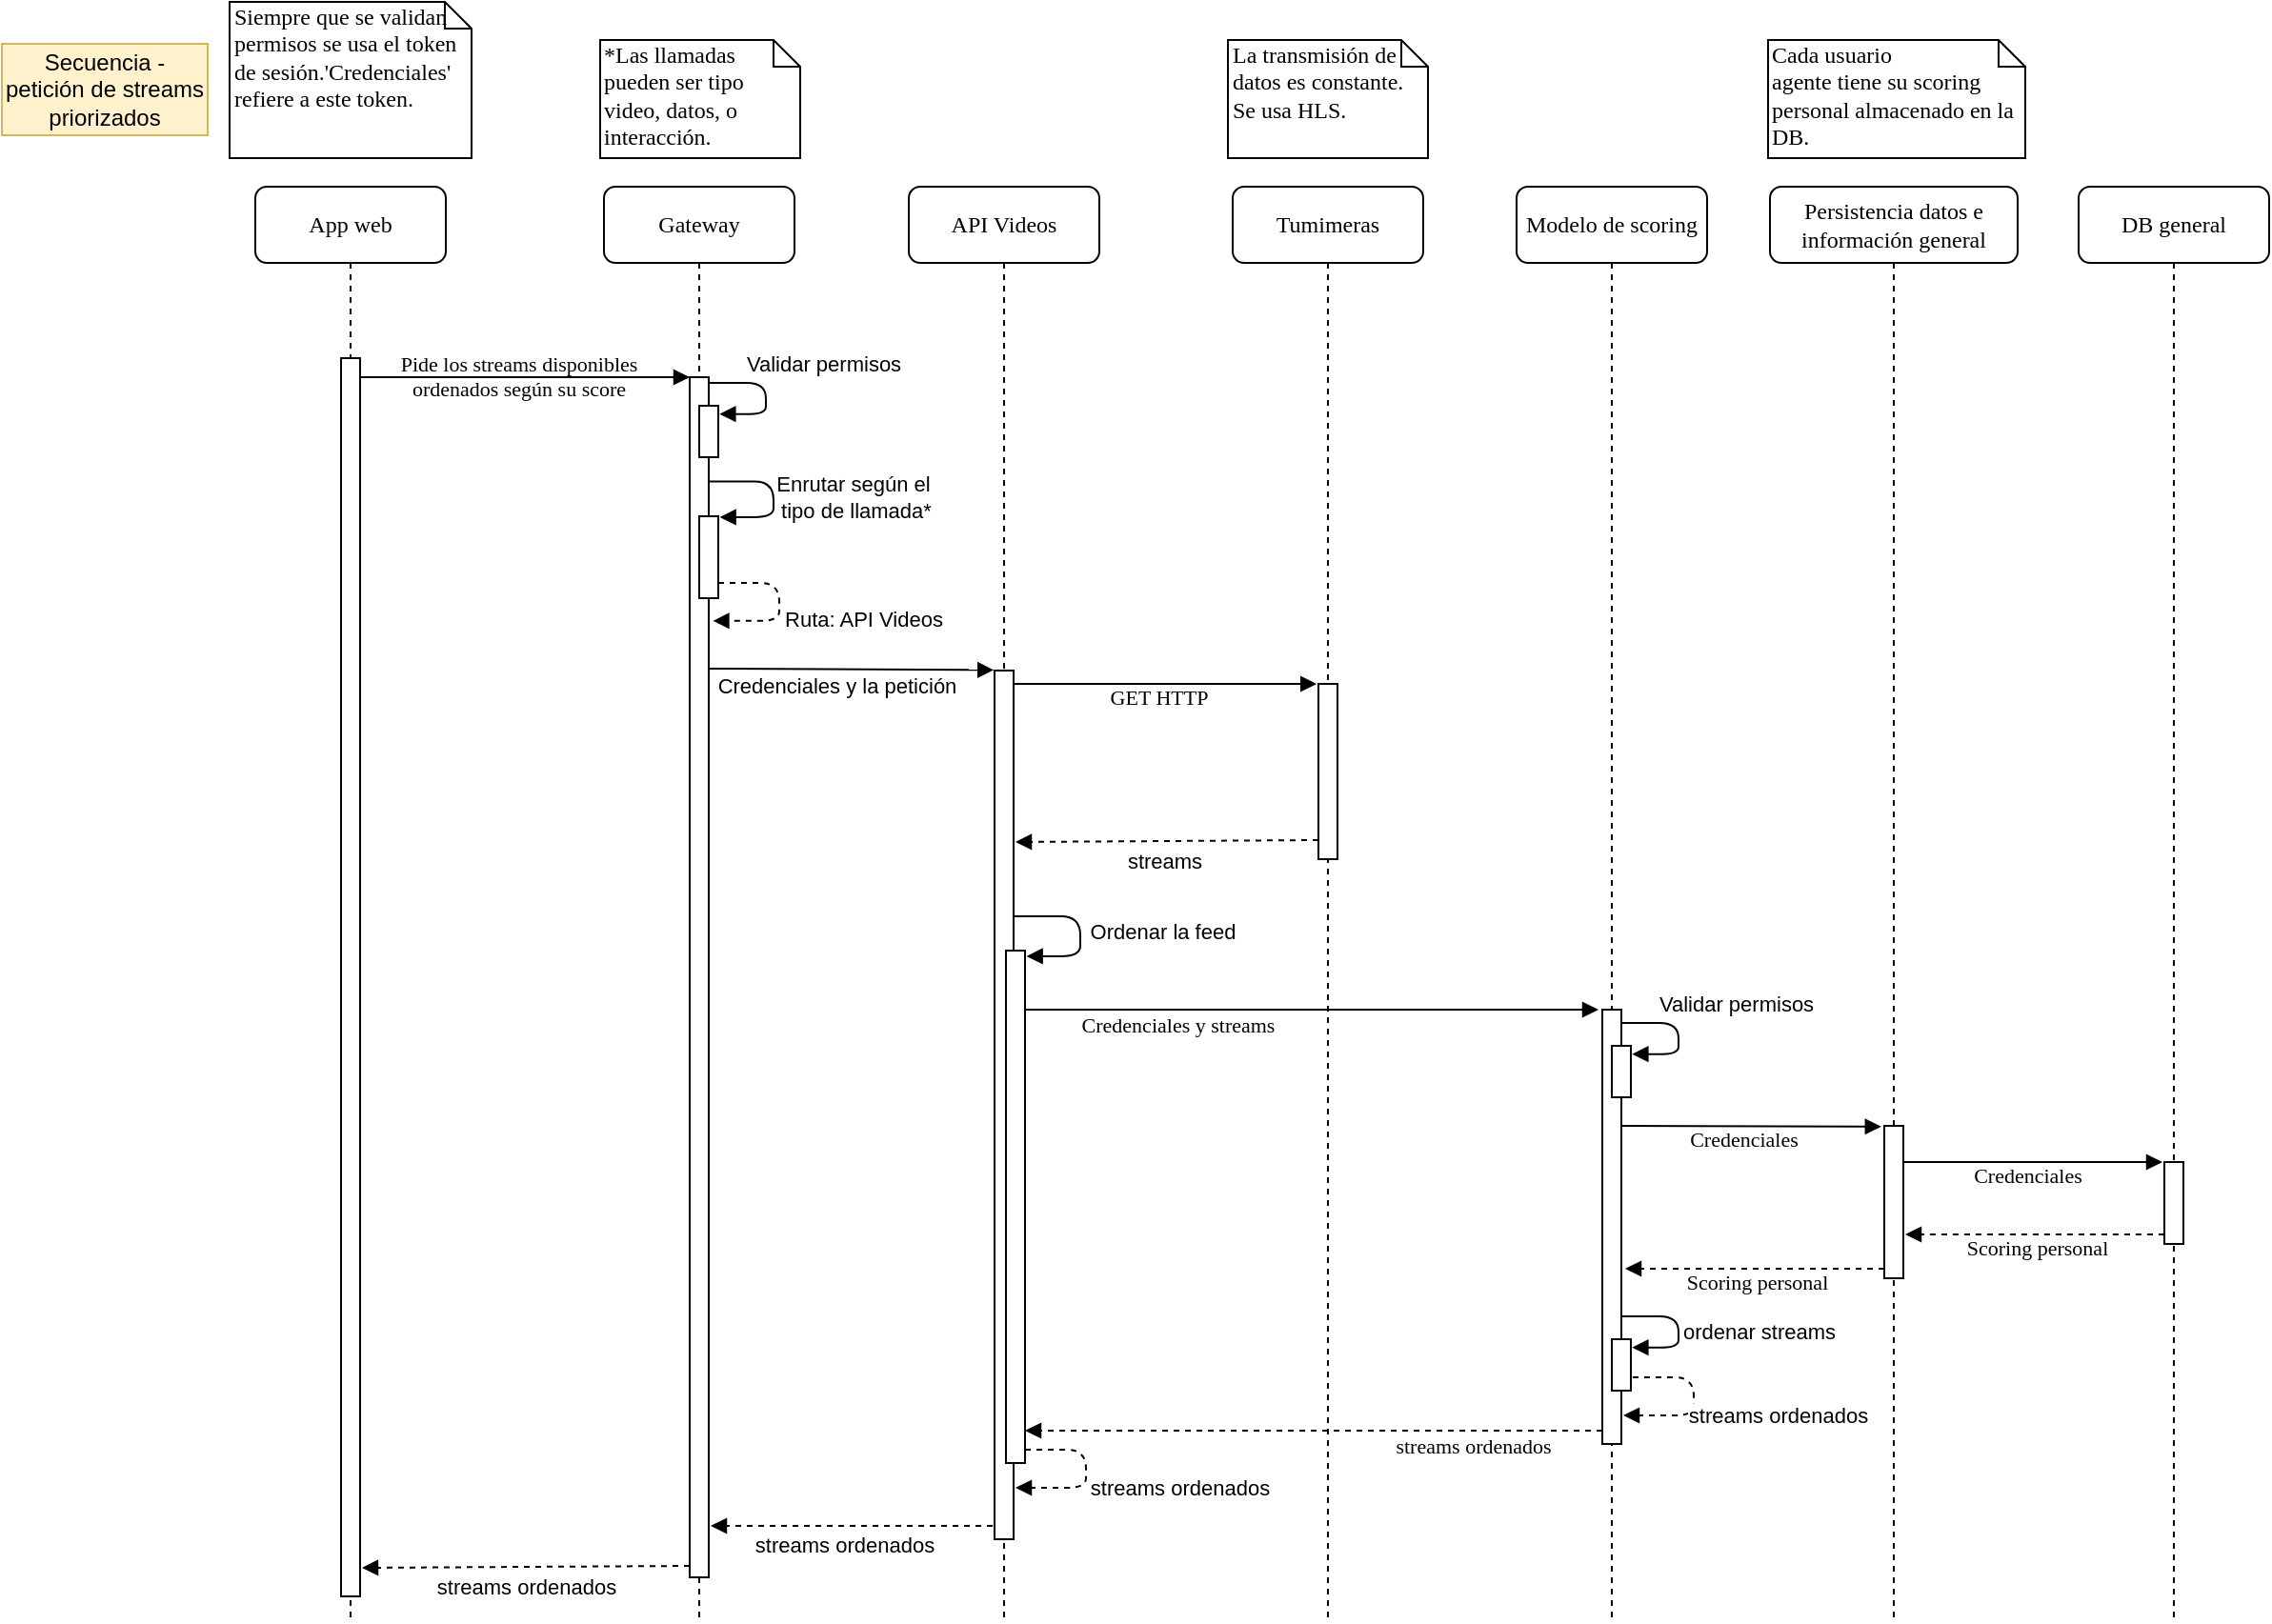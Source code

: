 <mxfile version="27.1.4">
  <diagram name="Page-1" id="13e1069c-82ec-6db2-03f1-153e76fe0fe0">
    <mxGraphModel dx="1141" dy="658" grid="1" gridSize="10" guides="1" tooltips="1" connect="1" arrows="1" fold="1" page="1" pageScale="1" pageWidth="1100" pageHeight="850" background="none" math="0" shadow="0">
      <root>
        <mxCell id="0" />
        <mxCell id="1" parent="0" />
        <mxCell id="7baba1c4bc27f4b0-4" value="Tumimeras" style="shape=umlLifeline;perimeter=lifelinePerimeter;whiteSpace=wrap;html=1;container=0;collapsible=0;recursiveResize=0;outlineConnect=0;rounded=1;shadow=0;comic=0;labelBackgroundColor=none;strokeWidth=1;fontFamily=Verdana;fontSize=12;align=center;" parent="1" vertex="1">
          <mxGeometry x="648" y="97" width="100" height="753" as="geometry" />
        </mxCell>
        <mxCell id="7baba1c4bc27f4b0-2" value="Gateway" style="shape=umlLifeline;perimeter=lifelinePerimeter;whiteSpace=wrap;html=1;container=1;collapsible=0;recursiveResize=0;outlineConnect=0;rounded=1;shadow=0;comic=0;labelBackgroundColor=none;strokeWidth=1;fontFamily=Verdana;fontSize=12;align=center;" parent="1" vertex="1">
          <mxGeometry x="318" y="97" width="100" height="753" as="geometry" />
        </mxCell>
        <mxCell id="7baba1c4bc27f4b0-10" value="" style="html=1;points=[];perimeter=orthogonalPerimeter;rounded=0;shadow=0;comic=0;labelBackgroundColor=none;strokeWidth=1;fontFamily=Verdana;fontSize=12;align=center;" parent="7baba1c4bc27f4b0-2" vertex="1">
          <mxGeometry x="45" y="100" width="10" height="630" as="geometry" />
        </mxCell>
        <mxCell id="8Mr_yOStn-VIHXI9vdsu-19" value="" style="html=1;points=[];perimeter=orthogonalPerimeter;rounded=0;shadow=0;comic=0;labelBackgroundColor=none;strokeWidth=1;fontFamily=Verdana;fontSize=12;align=center;" parent="7baba1c4bc27f4b0-2" vertex="1">
          <mxGeometry x="50" y="173" width="10" height="43" as="geometry" />
        </mxCell>
        <mxCell id="8Mr_yOStn-VIHXI9vdsu-20" value="" style="html=1;verticalAlign=bottom;endArrow=block;labelBackgroundColor=none;fontFamily=Verdana;fontSize=12;edgeStyle=elbowEdgeStyle;elbow=horizontal;endFill=1;exitX=1.015;exitY=0.087;exitDx=0;exitDy=0;exitPerimeter=0;entryX=1.081;entryY=0.011;entryDx=0;entryDy=0;entryPerimeter=0;" parent="7baba1c4bc27f4b0-2" source="7baba1c4bc27f4b0-10" target="8Mr_yOStn-VIHXI9vdsu-19" edge="1">
          <mxGeometry x="-0.041" y="-17" relative="1" as="geometry">
            <mxPoint x="55" y="168" as="sourcePoint" />
            <mxPoint x="61" y="183" as="targetPoint" />
            <mxPoint as="offset" />
            <Array as="points">
              <mxPoint x="89" y="163" />
            </Array>
          </mxGeometry>
        </mxCell>
        <mxCell id="8Mr_yOStn-VIHXI9vdsu-21" value="Enrutar según el&amp;nbsp;&lt;div&gt;tipo&amp;nbsp;&lt;span style=&quot;background-color: light-dark(#ffffff, var(--ge-dark-color, #121212)); color: light-dark(rgb(0, 0, 0), rgb(255, 255, 255));&quot;&gt;de llamada*&lt;/span&gt;&lt;/div&gt;" style="edgeLabel;html=1;align=center;verticalAlign=middle;resizable=0;points=[];" parent="8Mr_yOStn-VIHXI9vdsu-20" vertex="1" connectable="0">
          <mxGeometry x="-0.274" relative="1" as="geometry">
            <mxPoint x="47" y="8" as="offset" />
          </mxGeometry>
        </mxCell>
        <mxCell id="7baba1c4bc27f4b0-3" value="API Videos" style="shape=umlLifeline;perimeter=lifelinePerimeter;whiteSpace=wrap;html=1;container=1;collapsible=0;recursiveResize=0;outlineConnect=0;rounded=1;shadow=0;comic=0;labelBackgroundColor=none;strokeWidth=1;fontFamily=Verdana;fontSize=12;align=center;" parent="1" vertex="1">
          <mxGeometry x="478" y="97" width="100" height="753" as="geometry" />
        </mxCell>
        <mxCell id="7baba1c4bc27f4b0-13" value="" style="html=1;points=[];perimeter=orthogonalPerimeter;rounded=0;shadow=0;comic=0;labelBackgroundColor=none;strokeWidth=1;fontFamily=Verdana;fontSize=12;align=center;" parent="7baba1c4bc27f4b0-3" vertex="1">
          <mxGeometry x="45" y="254" width="10" height="456" as="geometry" />
        </mxCell>
        <mxCell id="HM45WbzW296Gqa-L8QQJ-2" value="" style="html=1;points=[];perimeter=orthogonalPerimeter;rounded=0;shadow=0;comic=0;labelBackgroundColor=none;strokeWidth=1;fontFamily=Verdana;fontSize=12;align=center;" vertex="1" parent="7baba1c4bc27f4b0-3">
          <mxGeometry x="51" y="401" width="10" height="269" as="geometry" />
        </mxCell>
        <mxCell id="HM45WbzW296Gqa-L8QQJ-3" value="" style="html=1;verticalAlign=bottom;endArrow=block;labelBackgroundColor=none;fontFamily=Verdana;fontSize=12;edgeStyle=elbowEdgeStyle;elbow=horizontal;endFill=1;exitX=0.99;exitY=0.283;exitDx=0;exitDy=0;exitPerimeter=0;entryX=1.081;entryY=0.011;entryDx=0;entryDy=0;entryPerimeter=0;" edge="1" parent="7baba1c4bc27f4b0-3" target="HM45WbzW296Gqa-L8QQJ-2" source="7baba1c4bc27f4b0-13">
          <mxGeometry x="-0.041" y="-17" relative="1" as="geometry">
            <mxPoint x="56" y="383" as="sourcePoint" />
            <mxPoint x="62" y="411" as="targetPoint" />
            <mxPoint as="offset" />
            <Array as="points">
              <mxPoint x="90" y="391" />
            </Array>
          </mxGeometry>
        </mxCell>
        <mxCell id="HM45WbzW296Gqa-L8QQJ-4" value="Ordenar la feed" style="edgeLabel;html=1;align=center;verticalAlign=middle;resizable=0;points=[];" vertex="1" connectable="0" parent="HM45WbzW296Gqa-L8QQJ-3">
          <mxGeometry x="-0.274" relative="1" as="geometry">
            <mxPoint x="47" y="8" as="offset" />
          </mxGeometry>
        </mxCell>
        <mxCell id="HM45WbzW296Gqa-L8QQJ-5" value="" style="html=1;verticalAlign=bottom;endArrow=block;labelBackgroundColor=none;fontFamily=Verdana;fontSize=12;edgeStyle=elbowEdgeStyle;elbow=horizontal;endFill=1;exitX=1.167;exitY=0.145;exitDx=0;exitDy=0;exitPerimeter=0;dashed=1;" edge="1" parent="7baba1c4bc27f4b0-3">
          <mxGeometry x="-0.041" y="-17" relative="1" as="geometry">
            <mxPoint x="61" y="663" as="sourcePoint" />
            <mxPoint x="56" y="683" as="targetPoint" />
            <mxPoint as="offset" />
            <Array as="points">
              <mxPoint x="93" y="669" />
            </Array>
          </mxGeometry>
        </mxCell>
        <mxCell id="HM45WbzW296Gqa-L8QQJ-6" value="streams ordenados" style="edgeLabel;html=1;align=center;verticalAlign=middle;resizable=0;points=[];" vertex="1" connectable="0" parent="HM45WbzW296Gqa-L8QQJ-5">
          <mxGeometry x="-0.274" relative="1" as="geometry">
            <mxPoint x="49" y="19" as="offset" />
          </mxGeometry>
        </mxCell>
        <mxCell id="7baba1c4bc27f4b0-5" value="Modelo de scoring" style="shape=umlLifeline;perimeter=lifelinePerimeter;whiteSpace=wrap;html=1;container=1;collapsible=0;recursiveResize=0;outlineConnect=0;rounded=1;shadow=0;comic=0;labelBackgroundColor=none;strokeWidth=1;fontFamily=Verdana;fontSize=12;align=center;" parent="1" vertex="1">
          <mxGeometry x="797" y="97" width="100" height="753" as="geometry" />
        </mxCell>
        <mxCell id="7baba1c4bc27f4b0-19" value="" style="html=1;points=[];perimeter=orthogonalPerimeter;rounded=0;shadow=0;comic=0;labelBackgroundColor=none;strokeWidth=1;fontFamily=Verdana;fontSize=12;align=center;" parent="7baba1c4bc27f4b0-5" vertex="1">
          <mxGeometry x="45" y="432" width="10" height="228" as="geometry" />
        </mxCell>
        <mxCell id="HM45WbzW296Gqa-L8QQJ-15" value="" style="html=1;points=[];perimeter=orthogonalPerimeter;rounded=0;shadow=0;comic=0;labelBackgroundColor=none;strokeWidth=1;fontFamily=Verdana;fontSize=12;align=center;" vertex="1" parent="7baba1c4bc27f4b0-5">
          <mxGeometry x="50" y="605" width="10" height="27" as="geometry" />
        </mxCell>
        <mxCell id="HM45WbzW296Gqa-L8QQJ-16" value="" style="html=1;verticalAlign=bottom;endArrow=block;labelBackgroundColor=none;fontFamily=Verdana;fontSize=12;edgeStyle=elbowEdgeStyle;elbow=horizontal;entryX=1.067;entryY=0.16;entryDx=0;entryDy=0;entryPerimeter=0;" edge="1" parent="7baba1c4bc27f4b0-5" target="HM45WbzW296Gqa-L8QQJ-15">
          <mxGeometry x="-0.041" y="-17" relative="1" as="geometry">
            <mxPoint x="55" y="593" as="sourcePoint" />
            <mxPoint x="105" y="623" as="targetPoint" />
            <mxPoint as="offset" />
            <Array as="points">
              <mxPoint x="85" y="603" />
            </Array>
          </mxGeometry>
        </mxCell>
        <mxCell id="HM45WbzW296Gqa-L8QQJ-17" value="ordenar streams" style="edgeLabel;html=1;align=center;verticalAlign=middle;resizable=0;points=[];" vertex="1" connectable="0" parent="HM45WbzW296Gqa-L8QQJ-16">
          <mxGeometry x="-0.274" relative="1" as="geometry">
            <mxPoint x="46" y="8" as="offset" />
          </mxGeometry>
        </mxCell>
        <mxCell id="HM45WbzW296Gqa-L8QQJ-20" value="&lt;span style=&quot;font-size: 11px;&quot;&gt;streams ordenados&lt;/span&gt;" style="html=1;verticalAlign=bottom;endArrow=block;labelBackgroundColor=none;fontFamily=Verdana;fontSize=12;elbow=vertical;dashed=1;" edge="1" parent="7baba1c4bc27f4b0-5">
          <mxGeometry x="-0.551" y="17" relative="1" as="geometry">
            <mxPoint x="45" y="653" as="sourcePoint" />
            <mxPoint as="offset" />
            <mxPoint x="-258" y="653" as="targetPoint" />
          </mxGeometry>
        </mxCell>
        <mxCell id="7baba1c4bc27f4b0-6" value="Persistencia datos e información general" style="shape=umlLifeline;perimeter=lifelinePerimeter;whiteSpace=wrap;html=1;container=0;collapsible=0;recursiveResize=0;outlineConnect=0;rounded=1;shadow=0;comic=0;labelBackgroundColor=none;strokeWidth=1;fontFamily=Verdana;fontSize=12;align=center;" parent="1" vertex="1">
          <mxGeometry x="930" y="97" width="130" height="753" as="geometry" />
        </mxCell>
        <mxCell id="7baba1c4bc27f4b0-7" value="DB general" style="shape=umlLifeline;perimeter=lifelinePerimeter;whiteSpace=wrap;html=1;container=1;collapsible=0;recursiveResize=0;outlineConnect=0;rounded=1;shadow=0;comic=0;labelBackgroundColor=none;strokeWidth=1;fontFamily=Verdana;fontSize=12;align=center;" parent="1" vertex="1">
          <mxGeometry x="1092" y="97" width="100" height="753" as="geometry" />
        </mxCell>
        <mxCell id="8Mr_yOStn-VIHXI9vdsu-43" value="" style="html=1;points=[];perimeter=orthogonalPerimeter;rounded=0;shadow=0;comic=0;labelBackgroundColor=none;strokeWidth=1;fontFamily=Verdana;fontSize=12;align=center;" parent="7baba1c4bc27f4b0-7" vertex="1">
          <mxGeometry x="45" y="512" width="10" height="43" as="geometry" />
        </mxCell>
        <mxCell id="HM45WbzW296Gqa-L8QQJ-12" value="&lt;span style=&quot;font-size: 11px;&quot;&gt;Credenciales&lt;/span&gt;" style="html=1;verticalAlign=bottom;endArrow=block;labelBackgroundColor=none;fontFamily=Verdana;fontSize=12;elbow=vertical;entryX=-0.16;entryY=0.005;entryDx=0;entryDy=0;entryPerimeter=0;" edge="1" parent="7baba1c4bc27f4b0-7">
          <mxGeometry x="-0.051" y="-16" relative="1" as="geometry">
            <mxPoint x="-92" y="512" as="sourcePoint" />
            <mxPoint as="offset" />
            <mxPoint x="44" y="512" as="targetPoint" />
          </mxGeometry>
        </mxCell>
        <mxCell id="7baba1c4bc27f4b0-8" value="App web" style="shape=umlLifeline;perimeter=lifelinePerimeter;whiteSpace=wrap;html=1;container=1;collapsible=0;recursiveResize=0;outlineConnect=0;rounded=1;shadow=0;comic=0;labelBackgroundColor=none;strokeWidth=1;fontFamily=Verdana;fontSize=12;align=center;" parent="1" vertex="1">
          <mxGeometry x="135" y="97" width="100" height="753" as="geometry" />
        </mxCell>
        <mxCell id="7baba1c4bc27f4b0-9" value="" style="html=1;points=[];perimeter=orthogonalPerimeter;rounded=0;shadow=0;comic=0;labelBackgroundColor=none;strokeWidth=1;fontFamily=Verdana;fontSize=12;align=center;" parent="7baba1c4bc27f4b0-8" vertex="1">
          <mxGeometry x="45" y="90" width="10" height="650" as="geometry" />
        </mxCell>
        <mxCell id="8Mr_yOStn-VIHXI9vdsu-60" value="" style="html=1;verticalAlign=bottom;endArrow=block;labelBackgroundColor=none;fontFamily=Verdana;fontSize=12;elbow=vertical;dashed=1;" parent="7baba1c4bc27f4b0-8" edge="1">
          <mxGeometry relative="1" as="geometry">
            <mxPoint x="228" y="724" as="sourcePoint" />
            <mxPoint x="56" y="725" as="targetPoint" />
          </mxGeometry>
        </mxCell>
        <mxCell id="8Mr_yOStn-VIHXI9vdsu-61" value="streams ordenados" style="edgeLabel;html=1;align=center;verticalAlign=middle;resizable=0;points=[];" parent="8Mr_yOStn-VIHXI9vdsu-60" vertex="1" connectable="0">
          <mxGeometry x="-0.327" y="-1" relative="1" as="geometry">
            <mxPoint x="-28" y="11" as="offset" />
          </mxGeometry>
        </mxCell>
        <mxCell id="7baba1c4bc27f4b0-17" value="&lt;span style=&quot;font-size: 11px;&quot;&gt;GET HTTP&lt;/span&gt;" style="html=1;verticalAlign=bottom;endArrow=block;labelBackgroundColor=none;fontFamily=Verdana;fontSize=12;elbow=vertical;entryX=-0.09;entryY=0;entryDx=0;entryDy=0;entryPerimeter=0;" parent="1" target="7baba1c4bc27f4b0-16" edge="1">
          <mxGeometry x="-0.051" y="-16" relative="1" as="geometry">
            <mxPoint x="533" y="358" as="sourcePoint" />
            <mxPoint as="offset" />
          </mxGeometry>
        </mxCell>
        <mxCell id="7baba1c4bc27f4b0-11" value="Pide los streams disponibles&lt;div&gt;ordenados según su score&lt;/div&gt;" style="html=1;verticalAlign=bottom;endArrow=block;entryX=0;entryY=0;labelBackgroundColor=none;fontFamily=Verdana;fontSize=11;edgeStyle=elbowEdgeStyle;elbow=vertical;" parent="1" source="7baba1c4bc27f4b0-9" target="7baba1c4bc27f4b0-10" edge="1">
          <mxGeometry x="-0.041" y="-15" relative="1" as="geometry">
            <mxPoint x="255" y="207" as="sourcePoint" />
            <mxPoint as="offset" />
          </mxGeometry>
        </mxCell>
        <mxCell id="7baba1c4bc27f4b0-40" value="Siempre que se validan permisos se usa el token de sesión.&#39;Credenciales&#39; refiere a este token." style="shape=note;whiteSpace=wrap;html=1;size=14;verticalAlign=top;align=left;spacingTop=-6;rounded=0;shadow=0;comic=0;labelBackgroundColor=none;strokeWidth=1;fontFamily=Verdana;fontSize=12" parent="1" vertex="1">
          <mxGeometry x="121.5" width="127" height="82" as="geometry" />
        </mxCell>
        <mxCell id="7baba1c4bc27f4b0-41" value="*Las llamadas pueden ser tipo video, datos, o interacción." style="shape=note;whiteSpace=wrap;html=1;size=14;verticalAlign=top;align=left;spacingTop=-6;rounded=0;shadow=0;comic=0;labelBackgroundColor=none;strokeWidth=1;fontFamily=Verdana;fontSize=12" parent="1" vertex="1">
          <mxGeometry x="316" y="20" width="105" height="62" as="geometry" />
        </mxCell>
        <mxCell id="8Mr_yOStn-VIHXI9vdsu-14" value="" style="html=1;points=[];perimeter=orthogonalPerimeter;rounded=0;shadow=0;comic=0;labelBackgroundColor=none;strokeWidth=1;fontFamily=Verdana;fontSize=12;align=center;" parent="1" vertex="1">
          <mxGeometry x="368" y="212" width="10" height="27" as="geometry" />
        </mxCell>
        <mxCell id="8Mr_yOStn-VIHXI9vdsu-15" value="" style="html=1;verticalAlign=bottom;endArrow=block;labelBackgroundColor=none;fontFamily=Verdana;fontSize=12;edgeStyle=elbowEdgeStyle;elbow=horizontal;entryX=1.067;entryY=0.16;entryDx=0;entryDy=0;entryPerimeter=0;" parent="1" target="8Mr_yOStn-VIHXI9vdsu-14" edge="1">
          <mxGeometry x="-0.041" y="-17" relative="1" as="geometry">
            <mxPoint x="373" y="200" as="sourcePoint" />
            <mxPoint x="423" y="230" as="targetPoint" />
            <mxPoint as="offset" />
            <Array as="points">
              <mxPoint x="403" y="210" />
            </Array>
          </mxGeometry>
        </mxCell>
        <mxCell id="8Mr_yOStn-VIHXI9vdsu-16" value="Validar permisos" style="edgeLabel;html=1;align=center;verticalAlign=middle;resizable=0;points=[];" parent="8Mr_yOStn-VIHXI9vdsu-15" vertex="1" connectable="0">
          <mxGeometry x="-0.274" relative="1" as="geometry">
            <mxPoint x="34" y="-10" as="offset" />
          </mxGeometry>
        </mxCell>
        <mxCell id="8Mr_yOStn-VIHXI9vdsu-22" value="" style="html=1;verticalAlign=bottom;endArrow=block;labelBackgroundColor=none;fontFamily=Verdana;fontSize=12;elbow=vertical;entryX=-0.04;entryY=-0.005;entryDx=0;entryDy=0;entryPerimeter=0;" parent="1" edge="1">
          <mxGeometry x="-0.041" y="-17" relative="1" as="geometry">
            <mxPoint x="373" y="350" as="sourcePoint" />
            <mxPoint x="522.6" y="350.72" as="targetPoint" />
            <mxPoint as="offset" />
          </mxGeometry>
        </mxCell>
        <mxCell id="8Mr_yOStn-VIHXI9vdsu-23" value="Credenciales y la petición" style="edgeLabel;html=1;align=center;verticalAlign=middle;resizable=0;points=[];" parent="8Mr_yOStn-VIHXI9vdsu-22" vertex="1" connectable="0">
          <mxGeometry x="-0.384" relative="1" as="geometry">
            <mxPoint x="21" y="9" as="offset" />
          </mxGeometry>
        </mxCell>
        <mxCell id="7baba1c4bc27f4b0-16" value="" style="html=1;points=[];perimeter=orthogonalPerimeter;rounded=0;shadow=0;comic=0;labelBackgroundColor=none;strokeWidth=1;fontFamily=Verdana;fontSize=12;align=center;" parent="1" vertex="1">
          <mxGeometry x="693" y="358" width="10" height="92" as="geometry" />
        </mxCell>
        <mxCell id="8Mr_yOStn-VIHXI9vdsu-34" value="" style="html=1;verticalAlign=bottom;endArrow=block;labelBackgroundColor=none;fontFamily=Verdana;fontSize=12;edgeStyle=elbowEdgeStyle;elbow=horizontal;endFill=1;exitX=1.167;exitY=0.145;exitDx=0;exitDy=0;exitPerimeter=0;entryX=1.221;entryY=0.203;entryDx=0;entryDy=0;entryPerimeter=0;dashed=1;" parent="1" target="7baba1c4bc27f4b0-10" edge="1">
          <mxGeometry x="-0.041" y="-17" relative="1" as="geometry">
            <mxPoint x="378" y="305" as="sourcePoint" />
            <mxPoint x="382" y="321" as="targetPoint" />
            <mxPoint as="offset" />
            <Array as="points">
              <mxPoint x="410" y="311" />
            </Array>
          </mxGeometry>
        </mxCell>
        <mxCell id="8Mr_yOStn-VIHXI9vdsu-35" value="Ruta: API Videos" style="edgeLabel;html=1;align=center;verticalAlign=middle;resizable=0;points=[];" parent="8Mr_yOStn-VIHXI9vdsu-34" vertex="1" connectable="0">
          <mxGeometry x="-0.274" relative="1" as="geometry">
            <mxPoint x="44" y="19" as="offset" />
          </mxGeometry>
        </mxCell>
        <mxCell id="8Mr_yOStn-VIHXI9vdsu-56" value="" style="html=1;verticalAlign=bottom;endArrow=block;labelBackgroundColor=none;fontFamily=Verdana;fontSize=12;elbow=vertical;dashed=1;" parent="1" edge="1">
          <mxGeometry relative="1" as="geometry">
            <mxPoint x="693" y="440" as="sourcePoint" />
            <mxPoint x="534" y="441" as="targetPoint" />
          </mxGeometry>
        </mxCell>
        <mxCell id="8Mr_yOStn-VIHXI9vdsu-57" value="streams" style="edgeLabel;html=1;align=center;verticalAlign=middle;resizable=0;points=[];" parent="8Mr_yOStn-VIHXI9vdsu-56" vertex="1" connectable="0">
          <mxGeometry x="-0.327" y="-1" relative="1" as="geometry">
            <mxPoint x="-28" y="11" as="offset" />
          </mxGeometry>
        </mxCell>
        <mxCell id="8Mr_yOStn-VIHXI9vdsu-58" value="" style="html=1;verticalAlign=bottom;endArrow=block;labelBackgroundColor=none;fontFamily=Verdana;fontSize=12;elbow=vertical;dashed=1;" parent="1" edge="1">
          <mxGeometry relative="1" as="geometry">
            <mxPoint x="522" y="800" as="sourcePoint" />
            <mxPoint x="374" y="800" as="targetPoint" />
          </mxGeometry>
        </mxCell>
        <mxCell id="8Mr_yOStn-VIHXI9vdsu-59" value="streams ordenados" style="edgeLabel;html=1;align=center;verticalAlign=middle;resizable=0;points=[];" parent="8Mr_yOStn-VIHXI9vdsu-58" vertex="1" connectable="0">
          <mxGeometry x="-0.327" y="-1" relative="1" as="geometry">
            <mxPoint x="-28" y="11" as="offset" />
          </mxGeometry>
        </mxCell>
        <mxCell id="8Mr_yOStn-VIHXI9vdsu-72" value="Secuencia - petición de streams priorizados" style="rounded=0;whiteSpace=wrap;html=1;fillColor=#fff2cc;strokeColor=#d6b656;" parent="1" vertex="1">
          <mxGeometry x="2" y="22" width="108" height="48" as="geometry" />
        </mxCell>
        <mxCell id="8Mr_yOStn-VIHXI9vdsu-38" value="" style="html=1;points=[];perimeter=orthogonalPerimeter;rounded=0;shadow=0;comic=0;labelBackgroundColor=none;strokeWidth=1;fontFamily=Verdana;fontSize=12;align=center;" parent="1" vertex="1">
          <mxGeometry x="990" y="590" width="10" height="80" as="geometry" />
        </mxCell>
        <mxCell id="HM45WbzW296Gqa-L8QQJ-1" value="La transmisión de datos es constante. Se usa HLS." style="shape=note;whiteSpace=wrap;html=1;size=14;verticalAlign=top;align=left;spacingTop=-6;rounded=0;shadow=0;comic=0;labelBackgroundColor=none;strokeWidth=1;fontFamily=Verdana;fontSize=12" vertex="1" parent="1">
          <mxGeometry x="645.5" y="20" width="105" height="62" as="geometry" />
        </mxCell>
        <mxCell id="HM45WbzW296Gqa-L8QQJ-7" value="&lt;span style=&quot;font-size: 11px;&quot;&gt;Credenciales y streams&lt;/span&gt;" style="html=1;verticalAlign=bottom;endArrow=block;labelBackgroundColor=none;fontFamily=Verdana;fontSize=12;elbow=vertical;entryX=-0.2;entryY=0;entryDx=0;entryDy=0;entryPerimeter=0;" edge="1" parent="1" target="7baba1c4bc27f4b0-19">
          <mxGeometry x="-0.47" y="-17" relative="1" as="geometry">
            <mxPoint x="539" y="529" as="sourcePoint" />
            <mxPoint as="offset" />
            <mxPoint x="699" y="530" as="targetPoint" />
          </mxGeometry>
        </mxCell>
        <mxCell id="HM45WbzW296Gqa-L8QQJ-8" value="" style="html=1;points=[];perimeter=orthogonalPerimeter;rounded=0;shadow=0;comic=0;labelBackgroundColor=none;strokeWidth=1;fontFamily=Verdana;fontSize=12;align=center;" vertex="1" parent="1">
          <mxGeometry x="847" y="548" width="10" height="27" as="geometry" />
        </mxCell>
        <mxCell id="HM45WbzW296Gqa-L8QQJ-9" value="" style="html=1;verticalAlign=bottom;endArrow=block;labelBackgroundColor=none;fontFamily=Verdana;fontSize=12;edgeStyle=elbowEdgeStyle;elbow=horizontal;entryX=1.067;entryY=0.16;entryDx=0;entryDy=0;entryPerimeter=0;" edge="1" parent="1" target="HM45WbzW296Gqa-L8QQJ-8">
          <mxGeometry x="-0.041" y="-17" relative="1" as="geometry">
            <mxPoint x="852" y="536" as="sourcePoint" />
            <mxPoint x="902" y="566" as="targetPoint" />
            <mxPoint as="offset" />
            <Array as="points">
              <mxPoint x="882" y="546" />
            </Array>
          </mxGeometry>
        </mxCell>
        <mxCell id="HM45WbzW296Gqa-L8QQJ-10" value="Validar permisos" style="edgeLabel;html=1;align=center;verticalAlign=middle;resizable=0;points=[];" vertex="1" connectable="0" parent="HM45WbzW296Gqa-L8QQJ-9">
          <mxGeometry x="-0.274" relative="1" as="geometry">
            <mxPoint x="34" y="-10" as="offset" />
          </mxGeometry>
        </mxCell>
        <mxCell id="HM45WbzW296Gqa-L8QQJ-11" value="&lt;span style=&quot;font-size: 11px;&quot;&gt;Credenciales&lt;/span&gt;" style="html=1;verticalAlign=bottom;endArrow=block;labelBackgroundColor=none;fontFamily=Verdana;fontSize=12;elbow=vertical;entryX=-0.16;entryY=0.005;entryDx=0;entryDy=0;entryPerimeter=0;" edge="1" parent="1" target="8Mr_yOStn-VIHXI9vdsu-38">
          <mxGeometry x="-0.051" y="-16" relative="1" as="geometry">
            <mxPoint x="852" y="590" as="sourcePoint" />
            <mxPoint as="offset" />
            <mxPoint x="990" y="590" as="targetPoint" />
          </mxGeometry>
        </mxCell>
        <mxCell id="HM45WbzW296Gqa-L8QQJ-13" value="&lt;span style=&quot;font-size: 11px;&quot;&gt;Scoring personal&lt;/span&gt;" style="html=1;verticalAlign=bottom;endArrow=block;labelBackgroundColor=none;fontFamily=Verdana;fontSize=12;elbow=vertical;dashed=1;" edge="1" parent="1">
          <mxGeometry x="-0.015" y="16" relative="1" as="geometry">
            <mxPoint x="1137" y="647" as="sourcePoint" />
            <mxPoint as="offset" />
            <mxPoint x="1001" y="647" as="targetPoint" />
          </mxGeometry>
        </mxCell>
        <mxCell id="HM45WbzW296Gqa-L8QQJ-14" value="&lt;span style=&quot;font-size: 11px;&quot;&gt;Scoring personal&lt;/span&gt;" style="html=1;verticalAlign=bottom;endArrow=block;labelBackgroundColor=none;fontFamily=Verdana;fontSize=12;elbow=vertical;dashed=1;" edge="1" parent="1">
          <mxGeometry x="-0.015" y="16" relative="1" as="geometry">
            <mxPoint x="990" y="665" as="sourcePoint" />
            <mxPoint as="offset" />
            <mxPoint x="854" y="665" as="targetPoint" />
          </mxGeometry>
        </mxCell>
        <mxCell id="HM45WbzW296Gqa-L8QQJ-18" value="" style="html=1;verticalAlign=bottom;endArrow=block;labelBackgroundColor=none;fontFamily=Verdana;fontSize=12;edgeStyle=elbowEdgeStyle;elbow=horizontal;endFill=1;exitX=1.167;exitY=0.145;exitDx=0;exitDy=0;exitPerimeter=0;dashed=1;" edge="1" parent="1">
          <mxGeometry x="-0.041" y="-17" relative="1" as="geometry">
            <mxPoint x="858" y="722" as="sourcePoint" />
            <mxPoint x="853" y="742" as="targetPoint" />
            <mxPoint as="offset" />
            <Array as="points">
              <mxPoint x="890" y="728" />
            </Array>
          </mxGeometry>
        </mxCell>
        <mxCell id="HM45WbzW296Gqa-L8QQJ-19" value="streams ordenados" style="edgeLabel;html=1;align=center;verticalAlign=middle;resizable=0;points=[];" vertex="1" connectable="0" parent="HM45WbzW296Gqa-L8QQJ-18">
          <mxGeometry x="-0.274" relative="1" as="geometry">
            <mxPoint x="44" y="19" as="offset" />
          </mxGeometry>
        </mxCell>
        <mxCell id="HM45WbzW296Gqa-L8QQJ-21" value="Cada usuario&amp;nbsp;&lt;div&gt;agente tiene su scoring personal almacenado en la DB.&lt;/div&gt;" style="shape=note;whiteSpace=wrap;html=1;size=14;verticalAlign=top;align=left;spacingTop=-6;rounded=0;shadow=0;comic=0;labelBackgroundColor=none;strokeWidth=1;fontFamily=Verdana;fontSize=12" vertex="1" parent="1">
          <mxGeometry x="929" y="20" width="135" height="62" as="geometry" />
        </mxCell>
      </root>
    </mxGraphModel>
  </diagram>
</mxfile>
